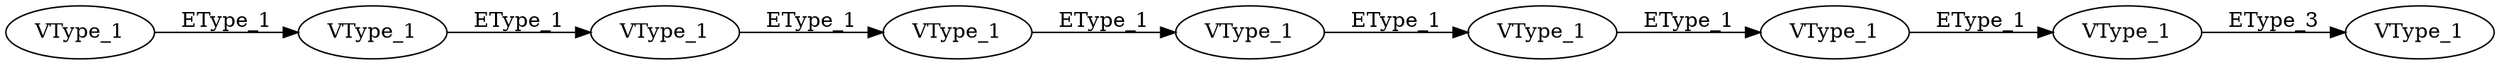 digraph N1_M4_k8_view2 {
 rankdir="LR";
 1 [label="VType_1"];
 2 [label="VType_1"];
 3 [label="VType_1"];
 4 [label="VType_1"];
 5 [label="VType_1"];
 6 [label="VType_1"];
 7 [label="VType_1"];
 8 [label="VType_1"];
 9 [label="VType_1"];

 1 -> 2 [label="EType_1"];
 2 -> 3 [label="EType_1"];
 3 -> 4 [label="EType_1"];
 4 -> 5 [label="EType_1"];
 5 -> 6 [label="EType_1"];
 6 -> 7 [label="EType_1"];
 7 -> 8 [label="EType_1"];
 8 -> 9 [label="EType_3"];
}
